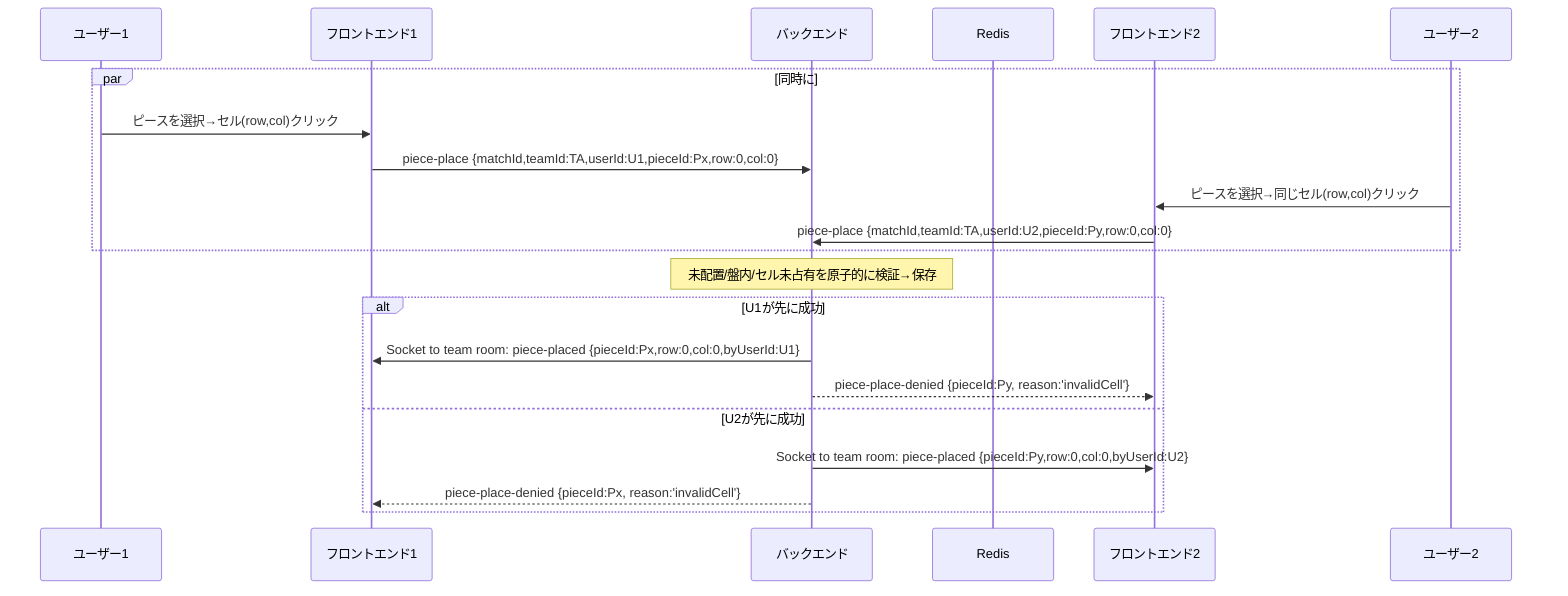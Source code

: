 %%{init: {'theme':'default', 'themeVariables': {'primaryColor': '#4f46e5', 'primaryTextColor': '#fff', 'primaryBorderColor': '#3730a3', 'lineColor': '#374151', 'secondaryColor': '#e5e7eb', 'tertiaryColor': '#f3f4f6'}}}%%

%% 同時配置競合（先着優先）
sequenceDiagram
    participant U1 as ユーザー1
    participant F1 as フロントエンド1
    participant B as バックエンド
    participant R as Redis
    participant F2 as フロントエンド2
    participant U2 as ユーザー2

    par 同時に
        U1->>F1: ピースを選択→セル(row,col)クリック
        F1->>B: piece-place {matchId,teamId:TA,userId:U1,pieceId:Px,row:0,col:0}
        U2->>F2: ピースを選択→同じセル(row,col)クリック
        F2->>B: piece-place {matchId,teamId:TA,userId:U2,pieceId:Py,row:0,col:0}
    end
    Note over B: 未配置/盤内/セル未占有を原子的に検証→保存
    alt U1が先に成功
        B->>F1: Socket to team room: piece-placed {pieceId:Px,row:0,col:0,byUserId:U1}
        B-->>F2: piece-place-denied {pieceId:Py, reason:'invalidCell'}
    else U2が先に成功
        B->>F2: Socket to team room: piece-placed {pieceId:Py,row:0,col:0,byUserId:U2}
        B-->>F1: piece-place-denied {pieceId:Px, reason:'invalidCell'}
    end